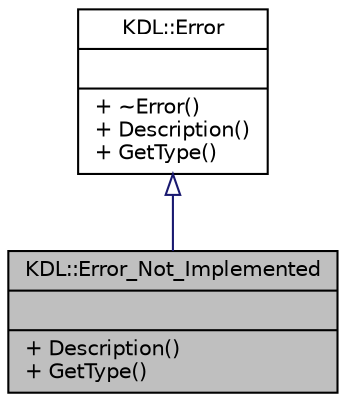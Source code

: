 digraph G
{
  edge [fontname="Helvetica",fontsize="10",labelfontname="Helvetica",labelfontsize="10"];
  node [fontname="Helvetica",fontsize="10",shape=record];
  Node1 [label="{KDL::Error_Not_Implemented\n||+ Description()\l+ GetType()\l}",height=0.2,width=0.4,color="black", fillcolor="grey75", style="filled" fontcolor="black"];
  Node2 -> Node1 [dir=back,color="midnightblue",fontsize="10",style="solid",arrowtail="empty",fontname="Helvetica"];
  Node2 [label="{KDL::Error\n||+ ~Error()\l+ Description()\l+ GetType()\l}",height=0.2,width=0.4,color="black", fillcolor="white", style="filled",URL="$de/d0c/classKDL_1_1Error.html"];
}
